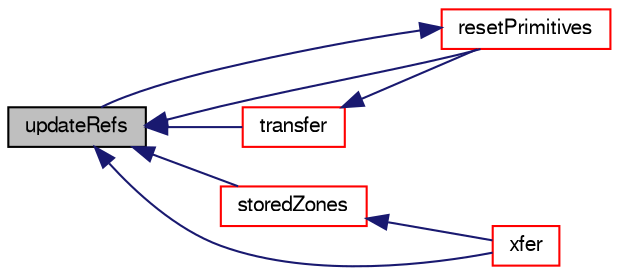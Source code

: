 digraph "updateRefs"
{
  bgcolor="transparent";
  edge [fontname="FreeSans",fontsize="10",labelfontname="FreeSans",labelfontsize="10"];
  node [fontname="FreeSans",fontsize="10",shape=record];
  rankdir="LR";
  Node631 [label="updateRefs",height=0.2,width=0.4,color="black", fillcolor="grey75", style="filled", fontcolor="black"];
  Node631 -> Node632 [dir="back",color="midnightblue",fontsize="10",style="solid",fontname="FreeSans"];
  Node632 [label="resetPrimitives",height=0.2,width=0.4,color="red",URL="$a29702.html#a69d99407efb36c53fe7e84981a4828df",tooltip="Reset mesh primitive data. "];
  Node632 -> Node631 [dir="back",color="midnightblue",fontsize="10",style="solid",fontname="FreeSans"];
  Node631 -> Node636 [dir="back",color="midnightblue",fontsize="10",style="solid",fontname="FreeSans"];
  Node636 [label="storedZones",height=0.2,width=0.4,color="red",URL="$a29702.html#aa4da19498e7e904ff22cf57fc8899360",tooltip="Non-const access to the zones. "];
  Node636 -> Node641 [dir="back",color="midnightblue",fontsize="10",style="solid",fontname="FreeSans"];
  Node641 [label="xfer",height=0.2,width=0.4,color="red",URL="$a29702.html#a9f0696ea74b1f18dc449ad5491db7990",tooltip="Transfer contents to the Xfer container as a MeshedSurface. "];
  Node631 -> Node642 [dir="back",color="midnightblue",fontsize="10",style="solid",fontname="FreeSans"];
  Node642 [label="transfer",height=0.2,width=0.4,color="red",URL="$a29702.html#a1cf9d5f3c7951e7e25eaa3408383d261",tooltip="Transfer the contents of the argument and annul the argument. "];
  Node642 -> Node632 [dir="back",color="midnightblue",fontsize="10",style="solid",fontname="FreeSans"];
  Node631 -> Node641 [dir="back",color="midnightblue",fontsize="10",style="solid",fontname="FreeSans"];
}

